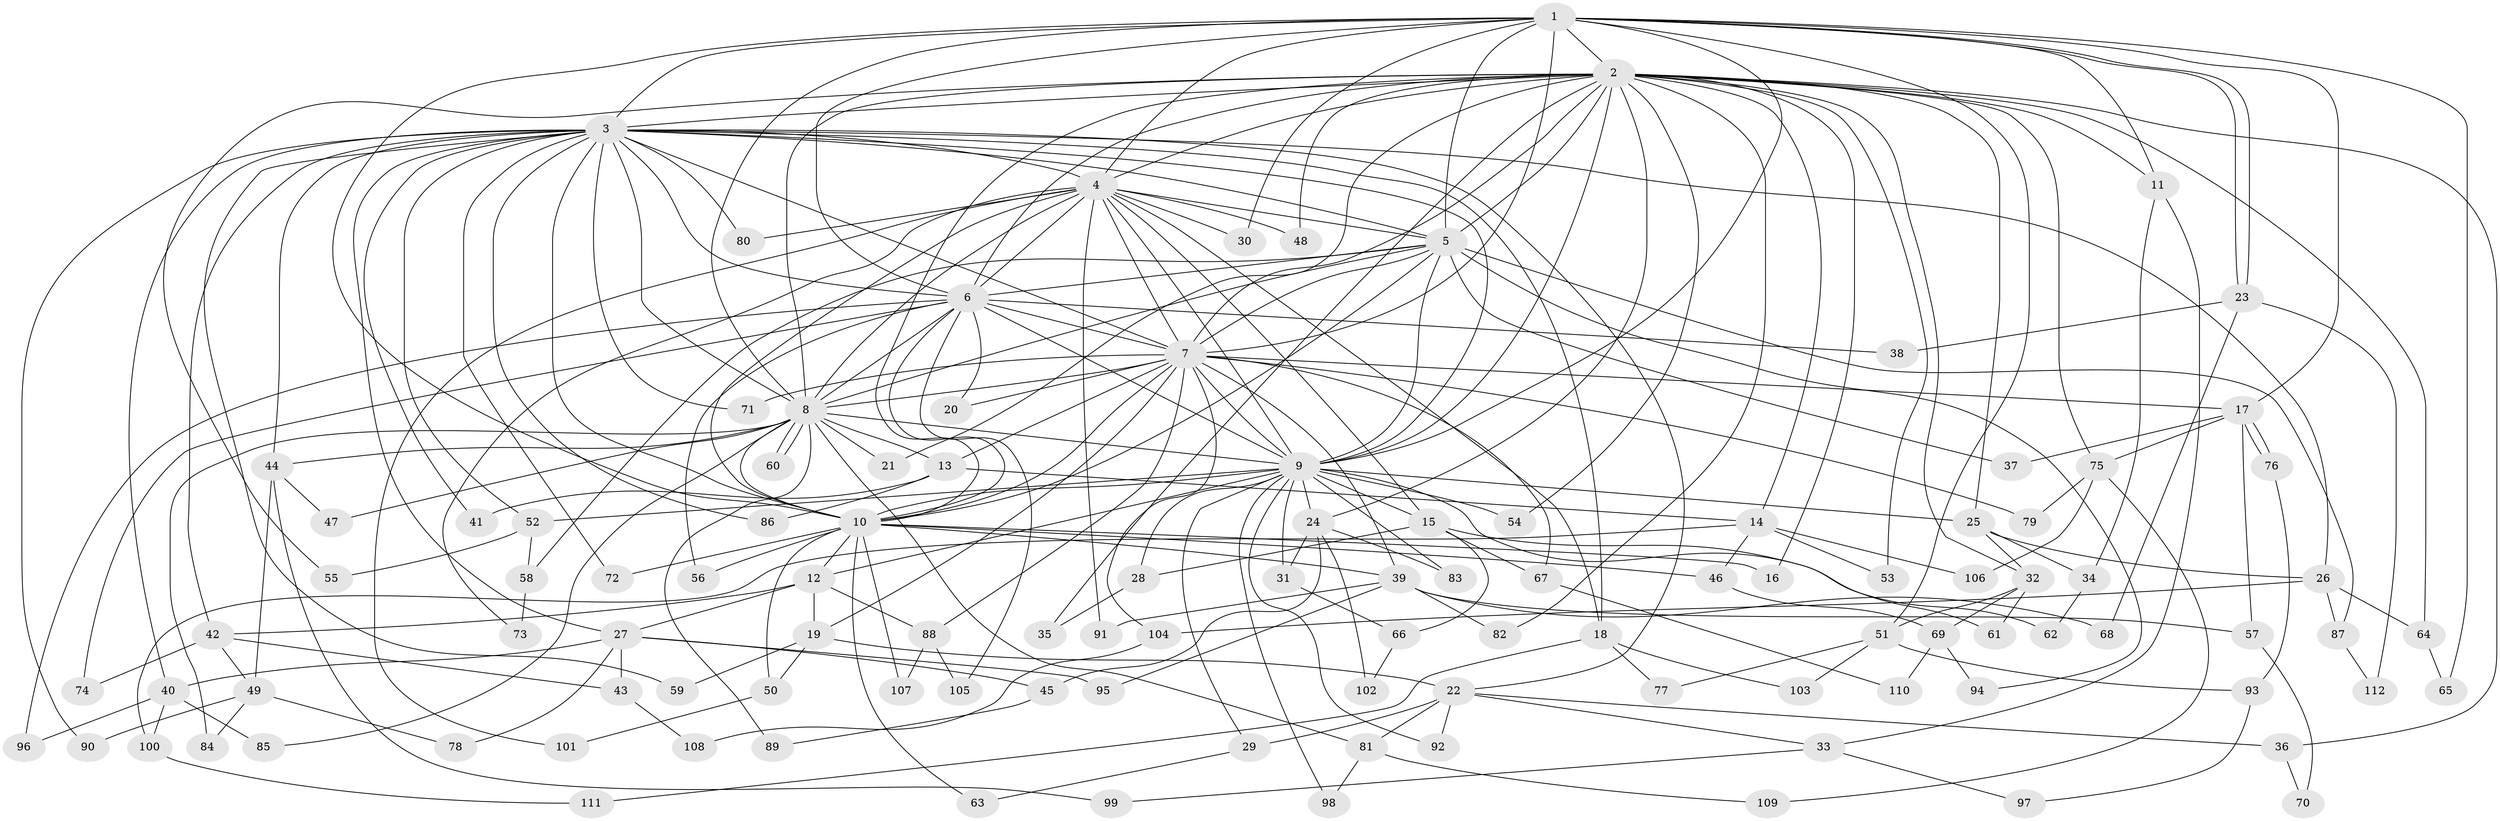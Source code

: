 // Generated by graph-tools (version 1.1) at 2025/11/02/27/25 16:11:06]
// undirected, 112 vertices, 249 edges
graph export_dot {
graph [start="1"]
  node [color=gray90,style=filled];
  1;
  2;
  3;
  4;
  5;
  6;
  7;
  8;
  9;
  10;
  11;
  12;
  13;
  14;
  15;
  16;
  17;
  18;
  19;
  20;
  21;
  22;
  23;
  24;
  25;
  26;
  27;
  28;
  29;
  30;
  31;
  32;
  33;
  34;
  35;
  36;
  37;
  38;
  39;
  40;
  41;
  42;
  43;
  44;
  45;
  46;
  47;
  48;
  49;
  50;
  51;
  52;
  53;
  54;
  55;
  56;
  57;
  58;
  59;
  60;
  61;
  62;
  63;
  64;
  65;
  66;
  67;
  68;
  69;
  70;
  71;
  72;
  73;
  74;
  75;
  76;
  77;
  78;
  79;
  80;
  81;
  82;
  83;
  84;
  85;
  86;
  87;
  88;
  89;
  90;
  91;
  92;
  93;
  94;
  95;
  96;
  97;
  98;
  99;
  100;
  101;
  102;
  103;
  104;
  105;
  106;
  107;
  108;
  109;
  110;
  111;
  112;
  1 -- 2;
  1 -- 3;
  1 -- 4;
  1 -- 5;
  1 -- 6;
  1 -- 7;
  1 -- 8;
  1 -- 9;
  1 -- 10;
  1 -- 11;
  1 -- 17;
  1 -- 23;
  1 -- 23;
  1 -- 30;
  1 -- 51;
  1 -- 65;
  2 -- 3;
  2 -- 4;
  2 -- 5;
  2 -- 6;
  2 -- 7;
  2 -- 8;
  2 -- 9;
  2 -- 10;
  2 -- 11;
  2 -- 14;
  2 -- 16;
  2 -- 21;
  2 -- 24;
  2 -- 25;
  2 -- 32;
  2 -- 35;
  2 -- 36;
  2 -- 48;
  2 -- 53;
  2 -- 54;
  2 -- 55;
  2 -- 64;
  2 -- 75;
  2 -- 82;
  3 -- 4;
  3 -- 5;
  3 -- 6;
  3 -- 7;
  3 -- 8;
  3 -- 9;
  3 -- 10;
  3 -- 18;
  3 -- 22;
  3 -- 26;
  3 -- 27;
  3 -- 40;
  3 -- 41;
  3 -- 42;
  3 -- 44;
  3 -- 52;
  3 -- 59;
  3 -- 71;
  3 -- 72;
  3 -- 80;
  3 -- 86;
  3 -- 90;
  4 -- 5;
  4 -- 6;
  4 -- 7;
  4 -- 8;
  4 -- 9;
  4 -- 10;
  4 -- 15;
  4 -- 18;
  4 -- 30;
  4 -- 48;
  4 -- 73;
  4 -- 80;
  4 -- 91;
  4 -- 101;
  5 -- 6;
  5 -- 7;
  5 -- 8;
  5 -- 9;
  5 -- 10;
  5 -- 37;
  5 -- 58;
  5 -- 87;
  5 -- 94;
  6 -- 7;
  6 -- 8;
  6 -- 9;
  6 -- 10;
  6 -- 20;
  6 -- 38;
  6 -- 56;
  6 -- 74;
  6 -- 96;
  6 -- 105;
  7 -- 8;
  7 -- 9;
  7 -- 10;
  7 -- 13;
  7 -- 17;
  7 -- 19;
  7 -- 20;
  7 -- 39;
  7 -- 67;
  7 -- 71;
  7 -- 79;
  7 -- 88;
  7 -- 104;
  8 -- 9;
  8 -- 10;
  8 -- 13;
  8 -- 21;
  8 -- 44;
  8 -- 47;
  8 -- 60;
  8 -- 60;
  8 -- 81;
  8 -- 84;
  8 -- 85;
  8 -- 89;
  9 -- 10;
  9 -- 12;
  9 -- 15;
  9 -- 24;
  9 -- 25;
  9 -- 28;
  9 -- 29;
  9 -- 31;
  9 -- 52;
  9 -- 54;
  9 -- 61;
  9 -- 83;
  9 -- 92;
  9 -- 98;
  10 -- 12;
  10 -- 16;
  10 -- 39;
  10 -- 46;
  10 -- 50;
  10 -- 56;
  10 -- 63;
  10 -- 72;
  10 -- 107;
  11 -- 33;
  11 -- 34;
  12 -- 19;
  12 -- 27;
  12 -- 42;
  12 -- 88;
  13 -- 14;
  13 -- 41;
  13 -- 86;
  14 -- 46;
  14 -- 53;
  14 -- 100;
  14 -- 106;
  15 -- 28;
  15 -- 62;
  15 -- 66;
  15 -- 67;
  17 -- 37;
  17 -- 57;
  17 -- 75;
  17 -- 76;
  17 -- 76;
  18 -- 77;
  18 -- 103;
  18 -- 111;
  19 -- 22;
  19 -- 50;
  19 -- 59;
  22 -- 29;
  22 -- 33;
  22 -- 36;
  22 -- 81;
  22 -- 92;
  23 -- 38;
  23 -- 68;
  23 -- 112;
  24 -- 31;
  24 -- 45;
  24 -- 83;
  24 -- 102;
  25 -- 26;
  25 -- 32;
  25 -- 34;
  26 -- 64;
  26 -- 87;
  26 -- 104;
  27 -- 40;
  27 -- 43;
  27 -- 45;
  27 -- 78;
  27 -- 95;
  28 -- 35;
  29 -- 63;
  31 -- 66;
  32 -- 51;
  32 -- 61;
  32 -- 69;
  33 -- 97;
  33 -- 99;
  34 -- 62;
  36 -- 70;
  39 -- 57;
  39 -- 68;
  39 -- 82;
  39 -- 91;
  39 -- 95;
  40 -- 85;
  40 -- 96;
  40 -- 100;
  42 -- 43;
  42 -- 49;
  42 -- 74;
  43 -- 108;
  44 -- 47;
  44 -- 49;
  44 -- 99;
  45 -- 89;
  46 -- 69;
  49 -- 78;
  49 -- 84;
  49 -- 90;
  50 -- 101;
  51 -- 77;
  51 -- 93;
  51 -- 103;
  52 -- 55;
  52 -- 58;
  57 -- 70;
  58 -- 73;
  64 -- 65;
  66 -- 102;
  67 -- 110;
  69 -- 94;
  69 -- 110;
  75 -- 79;
  75 -- 106;
  75 -- 109;
  76 -- 93;
  81 -- 98;
  81 -- 109;
  87 -- 112;
  88 -- 105;
  88 -- 107;
  93 -- 97;
  100 -- 111;
  104 -- 108;
}

